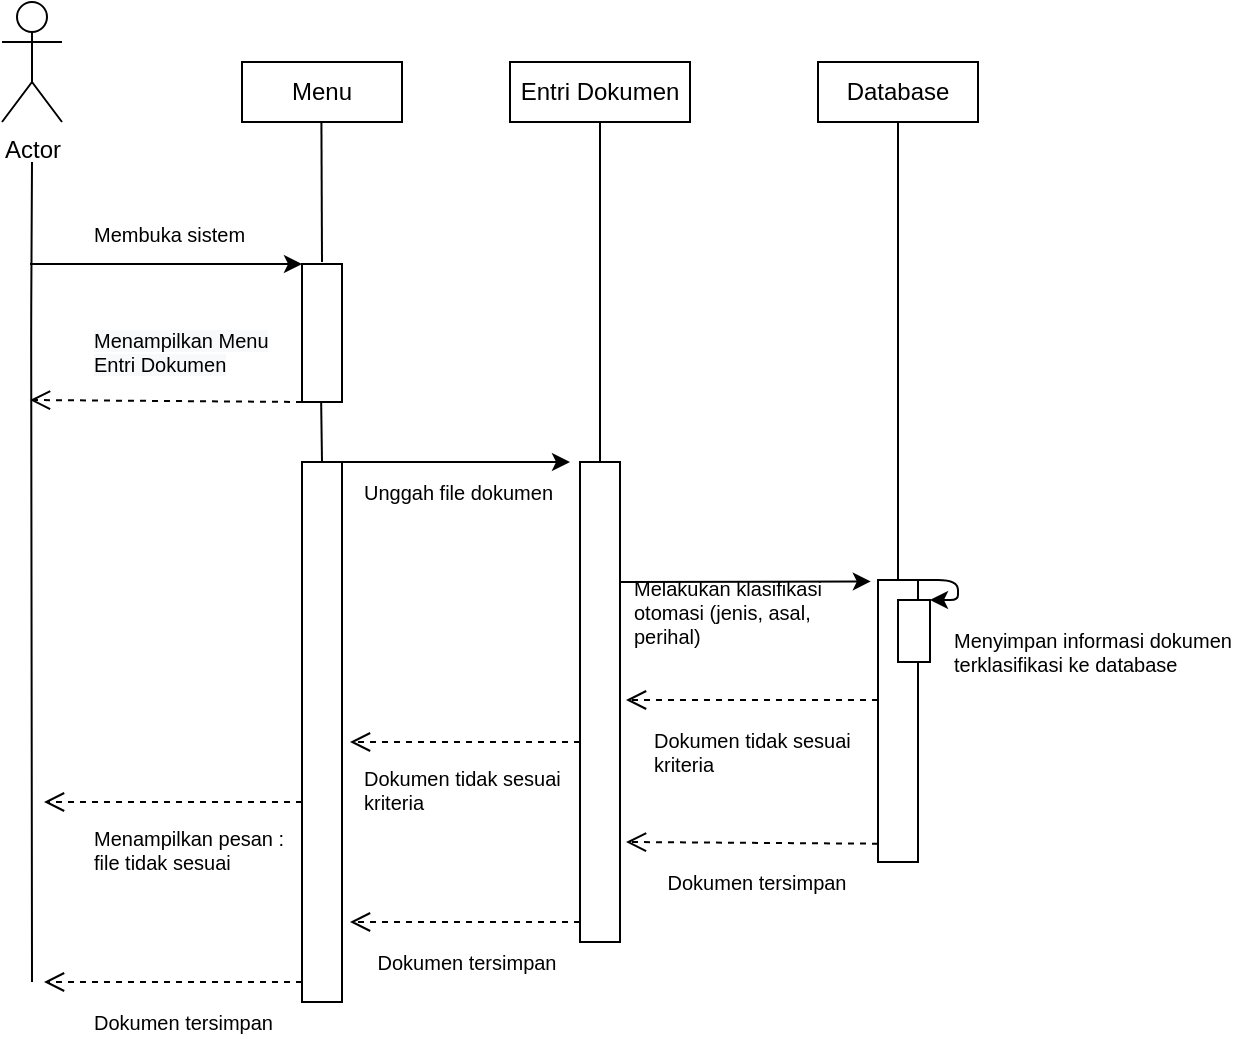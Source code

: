 <mxfile version="15.6.8" type="device"><diagram id="PaKC0ELVuprTQzx4ZCiW" name="Page-1"><mxGraphModel dx="1038" dy="479" grid="1" gridSize="10" guides="1" tooltips="1" connect="1" arrows="1" fold="1" page="1" pageScale="1" pageWidth="850" pageHeight="1100" math="0" shadow="0"><root><mxCell id="0"/><mxCell id="1" parent="0"/><mxCell id="odin22VcDysqqJI4q1g3-1" value="Actor" style="shape=umlActor;verticalLabelPosition=bottom;verticalAlign=top;html=1;" parent="1" vertex="1"><mxGeometry x="116" y="270" width="30" height="60" as="geometry"/></mxCell><mxCell id="odin22VcDysqqJI4q1g3-2" value="Menu" style="whiteSpace=wrap;html=1;" parent="1" vertex="1"><mxGeometry x="236" y="300" width="80" height="30" as="geometry"/></mxCell><mxCell id="odin22VcDysqqJI4q1g3-3" value="Entri Dokumen" style="whiteSpace=wrap;html=1;" parent="1" vertex="1"><mxGeometry x="370" y="300" width="90" height="30" as="geometry"/></mxCell><mxCell id="odin22VcDysqqJI4q1g3-4" value="Database" style="whiteSpace=wrap;html=1;" parent="1" vertex="1"><mxGeometry x="524" y="300" width="80" height="30" as="geometry"/></mxCell><mxCell id="odin22VcDysqqJI4q1g3-6" value="" style="whiteSpace=wrap;html=1;" parent="1" vertex="1"><mxGeometry x="266" y="401" width="20" height="69" as="geometry"/></mxCell><mxCell id="odin22VcDysqqJI4q1g3-76" style="edgeStyle=orthogonalEdgeStyle;orthogonalLoop=1;jettySize=auto;html=1;exitX=1;exitY=0;exitDx=0;exitDy=0;fontSize=10;align=left;" parent="1" source="odin22VcDysqqJI4q1g3-9" edge="1"><mxGeometry relative="1" as="geometry"><mxPoint x="580" y="569" as="targetPoint"/><Array as="points"><mxPoint x="594" y="559"/><mxPoint x="594" y="569"/></Array></mxGeometry></mxCell><mxCell id="odin22VcDysqqJI4q1g3-9" value="" style="whiteSpace=wrap;html=1;" parent="1" vertex="1"><mxGeometry x="554" y="559" width="20" height="141" as="geometry"/></mxCell><mxCell id="odin22VcDysqqJI4q1g3-11" value="" style="endArrow=none;html=1;exitX=0.5;exitY=1;exitDx=0;exitDy=0;entryX=0.5;entryY=0;entryDx=0;entryDy=0;" parent="1" source="odin22VcDysqqJI4q1g3-4" target="odin22VcDysqqJI4q1g3-9" edge="1"><mxGeometry width="50" height="50" relative="1" as="geometry"><mxPoint x="494" y="671" as="sourcePoint"/><mxPoint x="584" y="541" as="targetPoint"/></mxGeometry></mxCell><mxCell id="odin22VcDysqqJI4q1g3-13" value="" style="endArrow=none;html=1;exitX=0.5;exitY=1;exitDx=0;exitDy=0;entryX=0.5;entryY=0;entryDx=0;entryDy=0;" parent="1" source="odin22VcDysqqJI4q1g3-3" target="odin22VcDysqqJI4q1g3-43" edge="1"><mxGeometry width="50" height="50" relative="1" as="geometry"><mxPoint x="414.58" y="347" as="sourcePoint"/><mxPoint x="415" y="411" as="targetPoint"/></mxGeometry></mxCell><mxCell id="odin22VcDysqqJI4q1g3-15" value="Membuka sistem" style="text;html=1;strokeColor=none;fillColor=none;align=left;verticalAlign=middle;whiteSpace=wrap;fontSize=10;" parent="1" vertex="1"><mxGeometry x="160" y="371" width="80" height="30" as="geometry"/></mxCell><mxCell id="odin22VcDysqqJI4q1g3-19" value="" style="endArrow=none;html=1;" parent="1" edge="1"><mxGeometry width="50" height="50" relative="1" as="geometry"><mxPoint x="131" y="760" as="sourcePoint"/><mxPoint x="131" y="350" as="targetPoint"/><Array as="points"><mxPoint x="130.58" y="431"/></Array></mxGeometry></mxCell><mxCell id="odin22VcDysqqJI4q1g3-20" value="" style="endArrow=classic;html=1;entryX=0;entryY=0;entryDx=0;entryDy=0;" parent="1" target="odin22VcDysqqJI4q1g3-6" edge="1"><mxGeometry width="50" height="50" relative="1" as="geometry"><mxPoint x="130.0" y="401" as="sourcePoint"/><mxPoint x="260" y="401" as="targetPoint"/><Array as="points"/></mxGeometry></mxCell><mxCell id="odin22VcDysqqJI4q1g3-22" value="" style="endArrow=classic;html=1;entryX=0.971;entryY=-0.01;entryDx=0;entryDy=0;exitX=1;exitY=0.25;exitDx=0;exitDy=0;entryPerimeter=0;" parent="1" source="odin22VcDysqqJI4q1g3-43" target="odin22VcDysqqJI4q1g3-24" edge="1"><mxGeometry width="50" height="50" relative="1" as="geometry"><mxPoint x="416" y="559.19" as="sourcePoint"/><mxPoint x="539" y="560" as="targetPoint"/><Array as="points"/></mxGeometry></mxCell><mxCell id="odin22VcDysqqJI4q1g3-24" value="&lt;div style=&quot;font-size: 10px&quot;&gt;&lt;span style=&quot;font-size: 10px&quot;&gt;Melakukan klasifikasi otomasi (jenis, asal, perihal)&lt;/span&gt;&lt;/div&gt;" style="text;html=1;strokeColor=none;fillColor=none;align=left;verticalAlign=middle;whiteSpace=wrap;fontSize=10;" parent="1" vertex="1"><mxGeometry x="430" y="560" width="124" height="30" as="geometry"/></mxCell><mxCell id="odin22VcDysqqJI4q1g3-29" value="" style="html=1;verticalAlign=bottom;endArrow=open;dashed=1;endSize=8;fontSize=10;exitX=0;exitY=0.25;exitDx=0;exitDy=0;align=left;" parent="1" edge="1"><mxGeometry x="0.995" y="50" relative="1" as="geometry"><mxPoint x="554" y="690.85" as="sourcePoint"/><mxPoint x="428" y="690" as="targetPoint"/><mxPoint as="offset"/></mxGeometry></mxCell><mxCell id="odin22VcDysqqJI4q1g3-30" value="" style="html=1;verticalAlign=bottom;endArrow=open;dashed=1;endSize=8;fontSize=10;exitX=0;exitY=1;exitDx=0;exitDy=0;align=left;" parent="1" edge="1"><mxGeometry x="0.765" y="-10" relative="1" as="geometry"><mxPoint x="405" y="730" as="sourcePoint"/><mxPoint x="290" y="730" as="targetPoint"/><mxPoint as="offset"/></mxGeometry></mxCell><mxCell id="odin22VcDysqqJI4q1g3-39" value="" style="whiteSpace=wrap;html=1;" parent="1" vertex="1"><mxGeometry x="266" y="500" width="20" height="270" as="geometry"/></mxCell><mxCell id="odin22VcDysqqJI4q1g3-43" value="" style="whiteSpace=wrap;html=1;" parent="1" vertex="1"><mxGeometry x="405" y="500" width="20" height="240" as="geometry"/></mxCell><mxCell id="odin22VcDysqqJI4q1g3-57" value="" style="endArrow=classic;html=1;" parent="1" edge="1"><mxGeometry width="50" height="50" relative="1" as="geometry"><mxPoint x="286" y="500" as="sourcePoint"/><mxPoint x="400" y="500" as="targetPoint"/><Array as="points"/></mxGeometry></mxCell><mxCell id="odin22VcDysqqJI4q1g3-58" value="&lt;div style=&quot;font-size: 10px&quot;&gt;Unggah file dokumen&lt;/div&gt;" style="text;html=1;strokeColor=none;fillColor=none;align=left;verticalAlign=middle;whiteSpace=wrap;fontSize=10;" parent="1" vertex="1"><mxGeometry x="295" y="500" width="105" height="30" as="geometry"/></mxCell><mxCell id="odin22VcDysqqJI4q1g3-69" value="&lt;span style=&quot;background-color: rgb(248 , 249 , 250)&quot;&gt;Menampilkan Menu&lt;/span&gt;&lt;br style=&quot;background-color: rgb(248 , 249 , 250)&quot;&gt;&lt;span style=&quot;background-color: rgb(248 , 249 , 250)&quot;&gt;Entri Dokumen&lt;/span&gt;" style="html=1;verticalAlign=bottom;endArrow=open;dashed=1;endSize=8;fontSize=10;exitX=0;exitY=0.25;exitDx=0;exitDy=0;align=left;" parent="1" edge="1"><mxGeometry x="0.56" y="-9" relative="1" as="geometry"><mxPoint x="266" y="470.0" as="sourcePoint"/><mxPoint x="130" y="469" as="targetPoint"/><mxPoint as="offset"/></mxGeometry></mxCell><mxCell id="odin22VcDysqqJI4q1g3-72" value="" style="endArrow=none;html=1;fontSize=10;align=left;exitX=0.5;exitY=0;exitDx=0;exitDy=0;" parent="1" source="odin22VcDysqqJI4q1g3-39" edge="1"><mxGeometry width="50" height="50" relative="1" as="geometry"><mxPoint x="276" y="490" as="sourcePoint"/><mxPoint x="275.58" y="470" as="targetPoint"/></mxGeometry></mxCell><mxCell id="odin22VcDysqqJI4q1g3-74" value="&lt;span&gt;Menyimpan informasi dokumen&lt;br&gt;terklasifikasi ke database&lt;br&gt;&lt;/span&gt;" style="text;html=1;align=left;verticalAlign=middle;resizable=0;points=[];autosize=1;strokeColor=none;fillColor=none;fontSize=10;" parent="1" vertex="1"><mxGeometry x="590" y="580" width="150" height="30" as="geometry"/></mxCell><mxCell id="odin22VcDysqqJI4q1g3-75" value="" style="whiteSpace=wrap;html=1;" parent="1" vertex="1"><mxGeometry x="564" y="569" width="16" height="31" as="geometry"/></mxCell><mxCell id="odin22VcDysqqJI4q1g3-79" value="&lt;span style=&quot;text-align: left&quot;&gt;Dokumen tersimpan&lt;/span&gt;" style="text;html=1;align=center;verticalAlign=middle;resizable=0;points=[];autosize=1;strokeColor=none;fillColor=none;fontSize=10;" parent="1" vertex="1"><mxGeometry x="297.5" y="740" width="100" height="20" as="geometry"/></mxCell><mxCell id="odin22VcDysqqJI4q1g3-80" value="Dokumen tersimpan" style="text;html=1;align=left;verticalAlign=middle;resizable=0;points=[];autosize=1;strokeColor=none;fillColor=none;fontSize=10;" parent="1" vertex="1"><mxGeometry x="160" y="770" width="100" height="20" as="geometry"/></mxCell><mxCell id="odin22VcDysqqJI4q1g3-81" value="&lt;span style=&quot;text-align: left&quot;&gt;Dokumen tersimpan&lt;/span&gt;" style="text;html=1;align=center;verticalAlign=middle;resizable=0;points=[];autosize=1;strokeColor=none;fillColor=none;fontSize=10;" parent="1" vertex="1"><mxGeometry x="443" y="700" width="100" height="20" as="geometry"/></mxCell><mxCell id="odin22VcDysqqJI4q1g3-88" value="" style="html=1;verticalAlign=bottom;endArrow=open;dashed=1;endSize=8;fontSize=10;exitX=0;exitY=1;exitDx=0;exitDy=0;align=left;" parent="1" edge="1"><mxGeometry x="0.765" y="-10" relative="1" as="geometry"><mxPoint x="405" y="640" as="sourcePoint"/><mxPoint x="290" y="640" as="targetPoint"/><mxPoint as="offset"/></mxGeometry></mxCell><mxCell id="odin22VcDysqqJI4q1g3-89" value="&lt;div style=&quot;font-size: 10px&quot;&gt;Dokumen tidak sesuai&lt;/div&gt;&lt;div style=&quot;font-size: 10px&quot;&gt;kriteria&lt;/div&gt;" style="text;html=1;strokeColor=none;fillColor=none;align=left;verticalAlign=middle;whiteSpace=wrap;fontSize=10;" parent="1" vertex="1"><mxGeometry x="295" y="649" width="105" height="30" as="geometry"/></mxCell><mxCell id="odin22VcDysqqJI4q1g3-94" value="" style="html=1;verticalAlign=bottom;endArrow=open;dashed=1;endSize=8;fontSize=10;align=left;exitX=0;exitY=0.5;exitDx=0;exitDy=0;" parent="1" edge="1"><mxGeometry x="0.765" y="-10" relative="1" as="geometry"><mxPoint x="266" y="670" as="sourcePoint"/><mxPoint x="137" y="670" as="targetPoint"/><mxPoint as="offset"/></mxGeometry></mxCell><mxCell id="odin22VcDysqqJI4q1g3-95" value="&lt;span&gt;Menampilkan pesan :&lt;br&gt;file tidak sesuai&lt;br&gt;&lt;/span&gt;" style="text;html=1;align=left;verticalAlign=middle;resizable=0;points=[];autosize=1;strokeColor=none;fillColor=none;fontSize=10;" parent="1" vertex="1"><mxGeometry x="160" y="679" width="110" height="30" as="geometry"/></mxCell><mxCell id="odin22VcDysqqJI4q1g3-102" value="" style="endArrow=none;html=1;exitX=0.5;exitY=1;exitDx=0;exitDy=0;" parent="1" edge="1"><mxGeometry width="50" height="50" relative="1" as="geometry"><mxPoint x="275.71" y="330" as="sourcePoint"/><mxPoint x="276" y="400" as="targetPoint"/></mxGeometry></mxCell><mxCell id="odin22VcDysqqJI4q1g3-105" value="" style="html=1;verticalAlign=bottom;endArrow=open;dashed=1;endSize=8;fontSize=10;align=left;exitX=0;exitY=0.5;exitDx=0;exitDy=0;" parent="1" edge="1"><mxGeometry x="0.765" y="-10" relative="1" as="geometry"><mxPoint x="266" y="760" as="sourcePoint"/><mxPoint x="137" y="760" as="targetPoint"/><mxPoint as="offset"/></mxGeometry></mxCell><mxCell id="04gGXB30twFqMuPhF5wE-1" value="" style="html=1;verticalAlign=bottom;endArrow=open;dashed=1;endSize=8;fontSize=10;align=left;" edge="1" parent="1"><mxGeometry x="0.995" y="50" relative="1" as="geometry"><mxPoint x="554" y="619" as="sourcePoint"/><mxPoint x="428" y="619" as="targetPoint"/><mxPoint as="offset"/></mxGeometry></mxCell><mxCell id="04gGXB30twFqMuPhF5wE-2" value="&lt;div style=&quot;font-size: 10px&quot;&gt;Dokumen tidak sesuai&lt;/div&gt;&lt;div style=&quot;font-size: 10px&quot;&gt;kriteria&lt;/div&gt;" style="text;html=1;strokeColor=none;fillColor=none;align=left;verticalAlign=middle;whiteSpace=wrap;fontSize=10;" vertex="1" parent="1"><mxGeometry x="439.5" y="630" width="105" height="30" as="geometry"/></mxCell></root></mxGraphModel></diagram></mxfile>